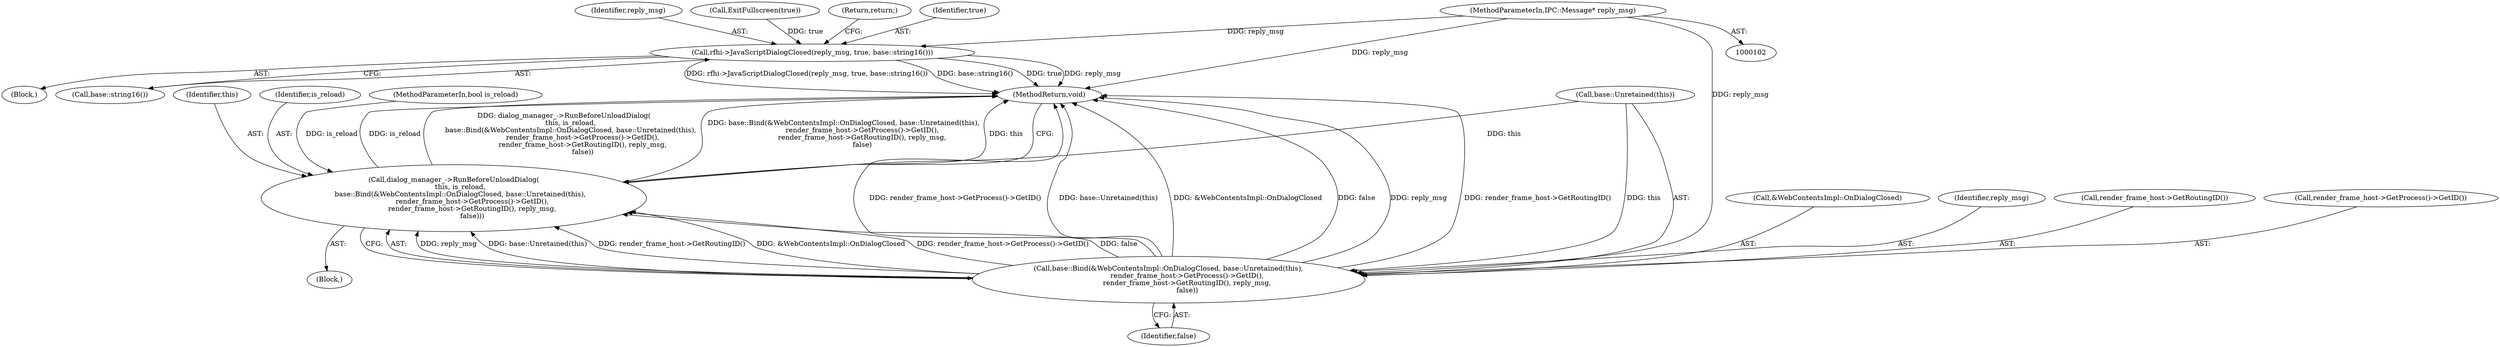 digraph "0_Chrome_0720b02e4f303ea6b114d4ae9453e3a7ff55f8dc_1@pointer" {
"1000105" [label="(MethodParameterIn,IPC::Message* reply_msg)"];
"1000140" [label="(Call,rfhi->JavaScriptDialogClosed(reply_msg, true, base::string16()))"];
"1000155" [label="(Call,base::Bind(&WebContentsImpl::OnDialogClosed, base::Unretained(this),\n                 render_frame_host->GetProcess()->GetID(),\n                 render_frame_host->GetRoutingID(), reply_msg,\n                 false))"];
"1000152" [label="(Call,dialog_manager_->RunBeforeUnloadDialog(\n      this, is_reload,\n      base::Bind(&WebContentsImpl::OnDialogClosed, base::Unretained(this),\n                 render_frame_host->GetProcess()->GetID(),\n                 render_frame_host->GetRoutingID(), reply_msg,\n                 false)))"];
"1000158" [label="(Call,base::Unretained(this))"];
"1000163" [label="(Identifier,false)"];
"1000106" [label="(Block,)"];
"1000144" [label="(Return,return;)"];
"1000142" [label="(Identifier,true)"];
"1000156" [label="(Call,&WebContentsImpl::OnDialogClosed)"];
"1000141" [label="(Identifier,reply_msg)"];
"1000143" [label="(Call,base::string16())"];
"1000155" [label="(Call,base::Bind(&WebContentsImpl::OnDialogClosed, base::Unretained(this),\n                 render_frame_host->GetProcess()->GetID(),\n                 render_frame_host->GetRoutingID(), reply_msg,\n                 false))"];
"1000162" [label="(Identifier,reply_msg)"];
"1000104" [label="(MethodParameterIn,bool is_reload)"];
"1000140" [label="(Call,rfhi->JavaScriptDialogClosed(reply_msg, true, base::string16()))"];
"1000105" [label="(MethodParameterIn,IPC::Message* reply_msg)"];
"1000152" [label="(Call,dialog_manager_->RunBeforeUnloadDialog(\n      this, is_reload,\n      base::Bind(&WebContentsImpl::OnDialogClosed, base::Unretained(this),\n                 render_frame_host->GetProcess()->GetID(),\n                 render_frame_host->GetRoutingID(), reply_msg,\n                 false)))"];
"1000153" [label="(Identifier,this)"];
"1000154" [label="(Identifier,is_reload)"];
"1000161" [label="(Call,render_frame_host->GetRoutingID())"];
"1000164" [label="(MethodReturn,void)"];
"1000139" [label="(Block,)"];
"1000109" [label="(Call,ExitFullscreen(true))"];
"1000160" [label="(Call,render_frame_host->GetProcess()->GetID())"];
"1000105" -> "1000102"  [label="AST: "];
"1000105" -> "1000164"  [label="DDG: reply_msg"];
"1000105" -> "1000140"  [label="DDG: reply_msg"];
"1000105" -> "1000155"  [label="DDG: reply_msg"];
"1000140" -> "1000139"  [label="AST: "];
"1000140" -> "1000143"  [label="CFG: "];
"1000141" -> "1000140"  [label="AST: "];
"1000142" -> "1000140"  [label="AST: "];
"1000143" -> "1000140"  [label="AST: "];
"1000144" -> "1000140"  [label="CFG: "];
"1000140" -> "1000164"  [label="DDG: true"];
"1000140" -> "1000164"  [label="DDG: reply_msg"];
"1000140" -> "1000164"  [label="DDG: rfhi->JavaScriptDialogClosed(reply_msg, true, base::string16())"];
"1000140" -> "1000164"  [label="DDG: base::string16()"];
"1000109" -> "1000140"  [label="DDG: true"];
"1000155" -> "1000152"  [label="AST: "];
"1000155" -> "1000163"  [label="CFG: "];
"1000156" -> "1000155"  [label="AST: "];
"1000158" -> "1000155"  [label="AST: "];
"1000160" -> "1000155"  [label="AST: "];
"1000161" -> "1000155"  [label="AST: "];
"1000162" -> "1000155"  [label="AST: "];
"1000163" -> "1000155"  [label="AST: "];
"1000152" -> "1000155"  [label="CFG: "];
"1000155" -> "1000164"  [label="DDG: render_frame_host->GetProcess()->GetID()"];
"1000155" -> "1000164"  [label="DDG: base::Unretained(this)"];
"1000155" -> "1000164"  [label="DDG: &WebContentsImpl::OnDialogClosed"];
"1000155" -> "1000164"  [label="DDG: false"];
"1000155" -> "1000164"  [label="DDG: reply_msg"];
"1000155" -> "1000164"  [label="DDG: render_frame_host->GetRoutingID()"];
"1000155" -> "1000152"  [label="DDG: reply_msg"];
"1000155" -> "1000152"  [label="DDG: base::Unretained(this)"];
"1000155" -> "1000152"  [label="DDG: render_frame_host->GetRoutingID()"];
"1000155" -> "1000152"  [label="DDG: &WebContentsImpl::OnDialogClosed"];
"1000155" -> "1000152"  [label="DDG: render_frame_host->GetProcess()->GetID()"];
"1000155" -> "1000152"  [label="DDG: false"];
"1000158" -> "1000155"  [label="DDG: this"];
"1000152" -> "1000106"  [label="AST: "];
"1000153" -> "1000152"  [label="AST: "];
"1000154" -> "1000152"  [label="AST: "];
"1000164" -> "1000152"  [label="CFG: "];
"1000152" -> "1000164"  [label="DDG: is_reload"];
"1000152" -> "1000164"  [label="DDG: dialog_manager_->RunBeforeUnloadDialog(\n      this, is_reload,\n      base::Bind(&WebContentsImpl::OnDialogClosed, base::Unretained(this),\n                 render_frame_host->GetProcess()->GetID(),\n                 render_frame_host->GetRoutingID(), reply_msg,\n                 false))"];
"1000152" -> "1000164"  [label="DDG: base::Bind(&WebContentsImpl::OnDialogClosed, base::Unretained(this),\n                 render_frame_host->GetProcess()->GetID(),\n                 render_frame_host->GetRoutingID(), reply_msg,\n                 false)"];
"1000152" -> "1000164"  [label="DDG: this"];
"1000158" -> "1000152"  [label="DDG: this"];
"1000104" -> "1000152"  [label="DDG: is_reload"];
}
